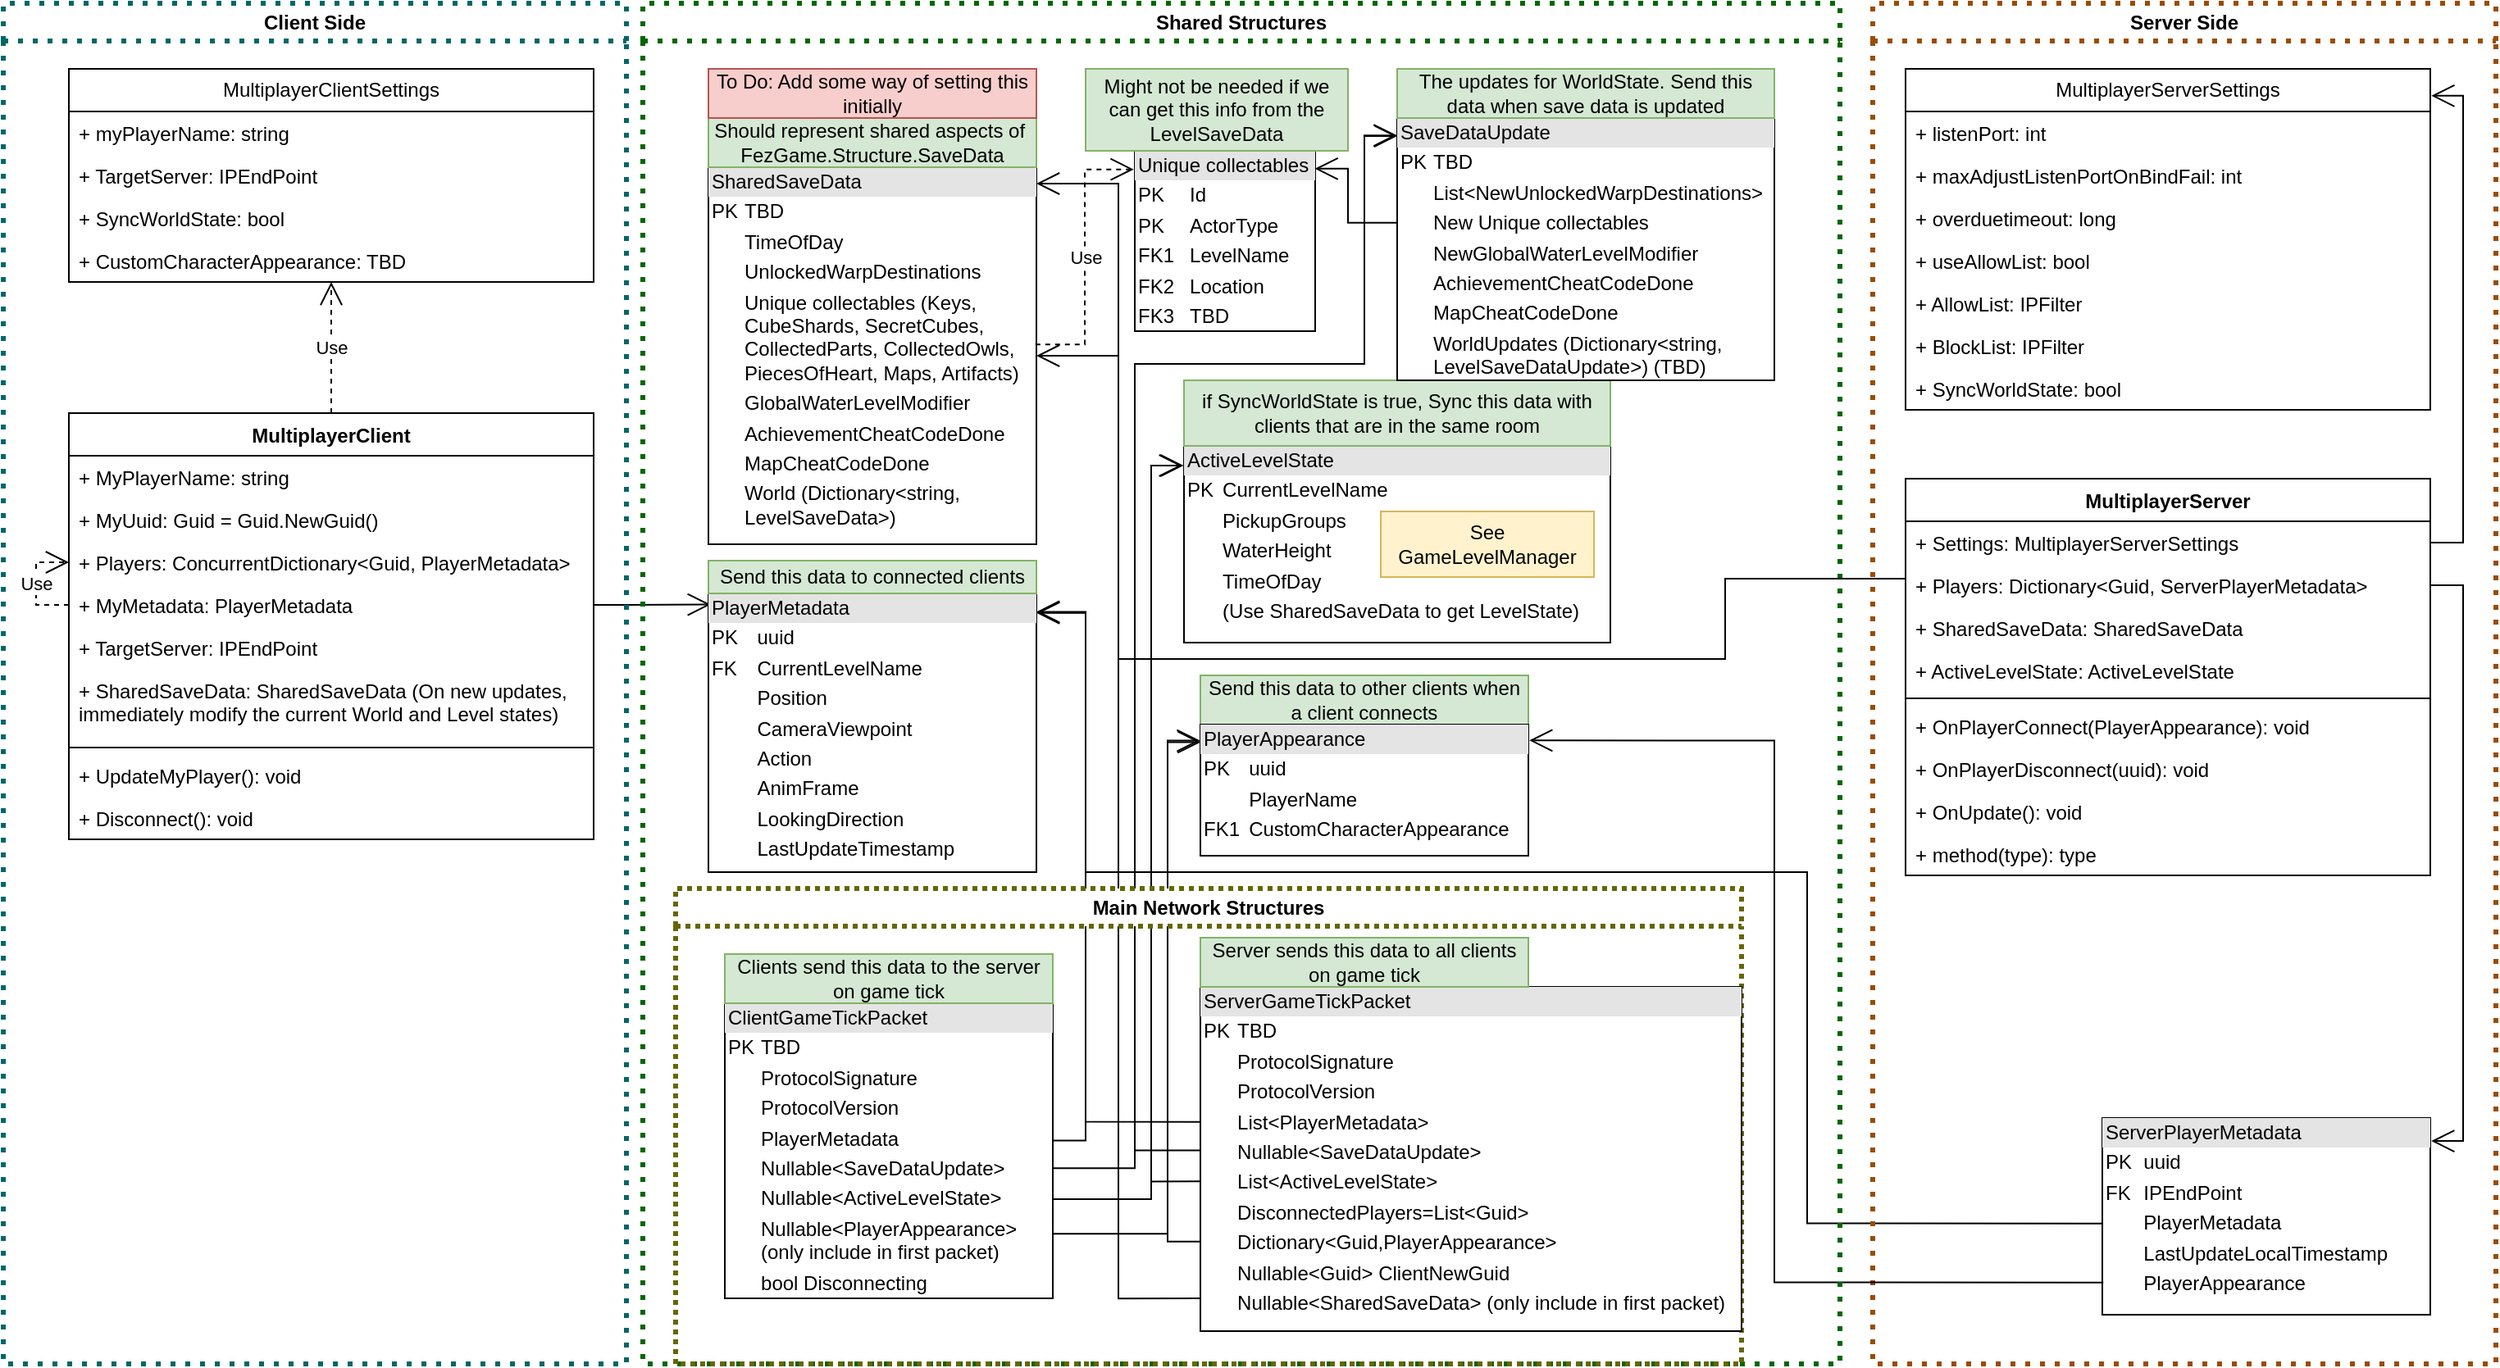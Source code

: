 <mxfile version="24.7.17">
  <diagram id="0-7Qm0cGNNnwY8iMT89a" name="Data Layout">
    <mxGraphModel dx="501" dy="349" grid="1" gridSize="10" guides="1" tooltips="1" connect="1" arrows="1" fold="1" page="1" pageScale="1" pageWidth="1100" pageHeight="850" math="0" shadow="0">
      <root>
        <mxCell id="0" />
        <mxCell id="1" parent="0" />
        <mxCell id="KzBRDtOJgjtY7-ivDXEG-3" value="" style="endArrow=open;endFill=1;endSize=12;html=1;rounded=0;entryX=1;entryY=0.066;entryDx=0;entryDy=0;entryPerimeter=0;exitX=0.001;exitY=0.536;exitDx=0;exitDy=0;exitPerimeter=0;edgeStyle=orthogonalEdgeStyle;" parent="1" source="KzBRDtOJgjtY7-ivDXEG-2" target="KzBRDtOJgjtY7-ivDXEG-1" edge="1">
          <mxGeometry width="160" relative="1" as="geometry">
            <mxPoint x="604" y="464" as="sourcePoint" />
            <mxPoint x="780" y="400" as="targetPoint" />
            <Array as="points">
              <mxPoint x="1110" y="754" />
              <mxPoint x="1110" y="540" />
              <mxPoint x="670" y="540" />
              <mxPoint x="670" y="381" />
            </Array>
          </mxGeometry>
        </mxCell>
        <mxCell id="KzBRDtOJgjtY7-ivDXEG-14" value="" style="endArrow=open;endFill=1;endSize=12;html=1;rounded=0;exitX=1;exitY=0.5;exitDx=0;exitDy=0;entryX=0.007;entryY=0.04;entryDx=0;entryDy=0;entryPerimeter=0;" parent="1" source="4qymHgG-RHxKKIISKwvI-11" target="KzBRDtOJgjtY7-ivDXEG-1" edge="1">
          <mxGeometry width="160" relative="1" as="geometry">
            <mxPoint x="250" y="680" as="sourcePoint" />
            <mxPoint x="410" y="680" as="targetPoint" />
          </mxGeometry>
        </mxCell>
        <mxCell id="tJqg2NbDP2f-t8pP_g2x-20" value="Client Side" style="swimlane;whiteSpace=wrap;html=1;strokeColor=#006666;dashed=1;dashPattern=1 2;strokeWidth=3;" parent="1" vertex="1">
          <mxGeometry x="10" y="10" width="380" height="830" as="geometry" />
        </mxCell>
        <mxCell id="KzBRDtOJgjtY7-ivDXEG-23" value="MultiplayerClientSettings" style="swimlane;fontStyle=0;childLayout=stackLayout;horizontal=1;startSize=26;fillColor=none;horizontalStack=0;resizeParent=1;resizeParentMax=0;resizeLast=0;collapsible=1;marginBottom=0;whiteSpace=wrap;html=1;" parent="tJqg2NbDP2f-t8pP_g2x-20" vertex="1">
          <mxGeometry x="40" y="40" width="320" height="130" as="geometry" />
        </mxCell>
        <mxCell id="KzBRDtOJgjtY7-ivDXEG-24" value="+ myPlayerName: string" style="text;strokeColor=none;fillColor=none;align=left;verticalAlign=top;spacingLeft=4;spacingRight=4;overflow=hidden;rotatable=0;points=[[0,0.5],[1,0.5]];portConstraint=eastwest;whiteSpace=wrap;html=1;" parent="KzBRDtOJgjtY7-ivDXEG-23" vertex="1">
          <mxGeometry y="26" width="320" height="26" as="geometry" />
        </mxCell>
        <mxCell id="tJqg2NbDP2f-t8pP_g2x-1" value="+ TargetServer: IPEndPoint" style="text;strokeColor=none;fillColor=none;align=left;verticalAlign=top;spacingLeft=4;spacingRight=4;overflow=hidden;rotatable=0;points=[[0,0.5],[1,0.5]];portConstraint=eastwest;whiteSpace=wrap;html=1;" parent="KzBRDtOJgjtY7-ivDXEG-23" vertex="1">
          <mxGeometry y="52" width="320" height="26" as="geometry" />
        </mxCell>
        <mxCell id="KzBRDtOJgjtY7-ivDXEG-25" value="+ SyncWorldState: bool" style="text;strokeColor=none;fillColor=none;align=left;verticalAlign=top;spacingLeft=4;spacingRight=4;overflow=hidden;rotatable=0;points=[[0,0.5],[1,0.5]];portConstraint=eastwest;whiteSpace=wrap;html=1;" parent="KzBRDtOJgjtY7-ivDXEG-23" vertex="1">
          <mxGeometry y="78" width="320" height="26" as="geometry" />
        </mxCell>
        <mxCell id="bTxD3vcJfoNQiw2K7kQ5-5" value="+ CustomCharacterAppearance: TBD" style="text;strokeColor=none;fillColor=none;align=left;verticalAlign=top;spacingLeft=4;spacingRight=4;overflow=hidden;rotatable=0;points=[[0,0.5],[1,0.5]];portConstraint=eastwest;whiteSpace=wrap;html=1;" parent="KzBRDtOJgjtY7-ivDXEG-23" vertex="1">
          <mxGeometry y="104" width="320" height="26" as="geometry" />
        </mxCell>
        <mxCell id="KzBRDtOJgjtY7-ivDXEG-26" value="Use" style="endArrow=open;endSize=12;dashed=1;html=1;rounded=0;" parent="tJqg2NbDP2f-t8pP_g2x-20" source="4qymHgG-RHxKKIISKwvI-4" target="KzBRDtOJgjtY7-ivDXEG-23" edge="1">
          <mxGeometry width="160" relative="1" as="geometry">
            <mxPoint x="420" y="432" as="sourcePoint" />
            <mxPoint x="580" y="432" as="targetPoint" />
          </mxGeometry>
        </mxCell>
        <mxCell id="4qymHgG-RHxKKIISKwvI-4" value="MultiplayerClient" style="swimlane;fontStyle=1;align=center;verticalAlign=top;childLayout=stackLayout;horizontal=1;startSize=26;horizontalStack=0;resizeParent=1;resizeParentMax=0;resizeLast=0;collapsible=1;marginBottom=0;whiteSpace=wrap;html=1;" parent="tJqg2NbDP2f-t8pP_g2x-20" vertex="1">
          <mxGeometry x="40" y="250" width="320" height="260" as="geometry" />
        </mxCell>
        <mxCell id="KzBRDtOJgjtY7-ivDXEG-12" value="+ MyPlayerName: string" style="text;strokeColor=none;fillColor=none;align=left;verticalAlign=top;spacingLeft=4;spacingRight=4;overflow=hidden;rotatable=0;points=[[0,0.5],[1,0.5]];portConstraint=eastwest;whiteSpace=wrap;html=1;" parent="4qymHgG-RHxKKIISKwvI-4" vertex="1">
          <mxGeometry y="26" width="320" height="26" as="geometry" />
        </mxCell>
        <mxCell id="4qymHgG-RHxKKIISKwvI-9" value="+ MyUuid: Guid = Guid.NewGuid()" style="text;strokeColor=none;fillColor=none;align=left;verticalAlign=top;spacingLeft=4;spacingRight=4;overflow=hidden;rotatable=0;points=[[0,0.5],[1,0.5]];portConstraint=eastwest;whiteSpace=wrap;html=1;" parent="4qymHgG-RHxKKIISKwvI-4" vertex="1">
          <mxGeometry y="52" width="320" height="26" as="geometry" />
        </mxCell>
        <mxCell id="KzBRDtOJgjtY7-ivDXEG-10" value="+ Players: ConcurrentDictionary&amp;lt;Guid, PlayerMetadata&amp;gt;" style="text;strokeColor=none;fillColor=none;align=left;verticalAlign=top;spacingLeft=4;spacingRight=4;overflow=hidden;rotatable=0;points=[[0,0.5],[1,0.5]];portConstraint=eastwest;whiteSpace=wrap;html=1;" parent="4qymHgG-RHxKKIISKwvI-4" vertex="1">
          <mxGeometry y="78" width="320" height="26" as="geometry" />
        </mxCell>
        <mxCell id="4qymHgG-RHxKKIISKwvI-11" value="+ MyMetadata: PlayerMetadata" style="text;strokeColor=none;fillColor=none;align=left;verticalAlign=top;spacingLeft=4;spacingRight=4;overflow=hidden;rotatable=0;points=[[0,0.5],[1,0.5]];portConstraint=eastwest;whiteSpace=wrap;html=1;" parent="4qymHgG-RHxKKIISKwvI-4" vertex="1">
          <mxGeometry y="104" width="320" height="26" as="geometry" />
        </mxCell>
        <mxCell id="4qymHgG-RHxKKIISKwvI-12" value="Use" style="endArrow=open;endSize=12;dashed=1;html=1;rounded=0;exitX=0;exitY=0.5;exitDx=0;exitDy=0;edgeStyle=elbowEdgeStyle;" parent="4qymHgG-RHxKKIISKwvI-4" source="4qymHgG-RHxKKIISKwvI-11" target="KzBRDtOJgjtY7-ivDXEG-10" edge="1">
          <mxGeometry width="160" relative="1" as="geometry">
            <mxPoint x="20" y="139.5" as="sourcePoint" />
            <mxPoint x="-10" y="114.5" as="targetPoint" />
            <Array as="points">
              <mxPoint x="-20" y="108" />
            </Array>
          </mxGeometry>
        </mxCell>
        <mxCell id="KzBRDtOJgjtY7-ivDXEG-11" value="+ TargetServer: IPEndPoint" style="text;strokeColor=none;fillColor=none;align=left;verticalAlign=top;spacingLeft=4;spacingRight=4;overflow=hidden;rotatable=0;points=[[0,0.5],[1,0.5]];portConstraint=eastwest;whiteSpace=wrap;html=1;" parent="4qymHgG-RHxKKIISKwvI-4" vertex="1">
          <mxGeometry y="130" width="320" height="26" as="geometry" />
        </mxCell>
        <mxCell id="THr8TfoCkKgoIExO813C-10" value="+ SharedSaveData: SharedSaveData (On new updates, immediately modify the current World and Level states)" style="text;strokeColor=none;fillColor=none;align=left;verticalAlign=top;spacingLeft=4;spacingRight=4;overflow=hidden;rotatable=0;points=[[0,0.5],[1,0.5]];portConstraint=eastwest;whiteSpace=wrap;html=1;" parent="4qymHgG-RHxKKIISKwvI-4" vertex="1">
          <mxGeometry y="156" width="320" height="44" as="geometry" />
        </mxCell>
        <mxCell id="4qymHgG-RHxKKIISKwvI-6" value="" style="line;strokeWidth=1;fillColor=none;align=left;verticalAlign=middle;spacingTop=-1;spacingLeft=3;spacingRight=3;rotatable=0;labelPosition=right;points=[];portConstraint=eastwest;strokeColor=inherit;" parent="4qymHgG-RHxKKIISKwvI-4" vertex="1">
          <mxGeometry y="200" width="320" height="8" as="geometry" />
        </mxCell>
        <mxCell id="4qymHgG-RHxKKIISKwvI-7" value="+ UpdateMyPlayer(): void" style="text;strokeColor=none;fillColor=none;align=left;verticalAlign=top;spacingLeft=4;spacingRight=4;overflow=hidden;rotatable=0;points=[[0,0.5],[1,0.5]];portConstraint=eastwest;whiteSpace=wrap;html=1;" parent="4qymHgG-RHxKKIISKwvI-4" vertex="1">
          <mxGeometry y="208" width="320" height="26" as="geometry" />
        </mxCell>
        <mxCell id="4qymHgG-RHxKKIISKwvI-8" value="+ Disconnect(): void" style="text;strokeColor=none;fillColor=none;align=left;verticalAlign=top;spacingLeft=4;spacingRight=4;overflow=hidden;rotatable=0;points=[[0,0.5],[1,0.5]];portConstraint=eastwest;whiteSpace=wrap;html=1;" parent="4qymHgG-RHxKKIISKwvI-4" vertex="1">
          <mxGeometry y="234" width="320" height="26" as="geometry" />
        </mxCell>
        <mxCell id="tJqg2NbDP2f-t8pP_g2x-21" value="Server Side" style="swimlane;whiteSpace=wrap;html=1;dashed=1;strokeWidth=3;perimeterSpacing=0;strokeColor=#994C00;dashPattern=1 2;" parent="1" vertex="1">
          <mxGeometry x="1150" y="10" width="380" height="830" as="geometry" />
        </mxCell>
        <mxCell id="KzBRDtOJgjtY7-ivDXEG-2" value="&lt;div style=&quot;box-sizing:border-box;width:100%;background:#e4e4e4;padding:2px;&quot;&gt;ServerPlayerMetadata&lt;/div&gt;&lt;table style=&quot;width:100%;font-size:1em;&quot; cellpadding=&quot;2&quot; cellspacing=&quot;0&quot;&gt;&lt;tbody&gt;&lt;tr&gt;&lt;td&gt;PK&lt;/td&gt;&lt;td&gt;uuid&lt;/td&gt;&lt;/tr&gt;&lt;tr&gt;&lt;td&gt;FK&lt;/td&gt;&lt;td&gt;IPEndPoint&lt;br&gt;&lt;/td&gt;&lt;/tr&gt;&lt;tr&gt;&lt;td&gt;&lt;br&gt;&lt;/td&gt;&lt;td&gt;PlayerMetadata&lt;br&gt;&lt;/td&gt;&lt;/tr&gt;&lt;tr&gt;&lt;td&gt;&lt;br&gt;&lt;/td&gt;&lt;td&gt;LastUpdateLocalTimestamp&lt;br&gt;&lt;/td&gt;&lt;/tr&gt;&lt;tr&gt;&lt;td&gt;&lt;br&gt;&lt;/td&gt;&lt;td&gt;PlayerAppearance&lt;/td&gt;&lt;/tr&gt;&lt;/tbody&gt;&lt;/table&gt;" style="verticalAlign=top;align=left;overflow=fill;html=1;whiteSpace=wrap;" parent="tJqg2NbDP2f-t8pP_g2x-21" vertex="1">
          <mxGeometry x="140" y="680" width="200" height="120" as="geometry" />
        </mxCell>
        <mxCell id="KzBRDtOJgjtY7-ivDXEG-13" value="" style="endArrow=open;endFill=1;endSize=12;html=1;rounded=0;exitX=1;exitY=0.5;exitDx=0;exitDy=0;entryX=1.003;entryY=0.117;entryDx=0;entryDy=0;entryPerimeter=0;edgeStyle=elbowEdgeStyle;" parent="tJqg2NbDP2f-t8pP_g2x-21" source="KzBRDtOJgjtY7-ivDXEG-7" target="KzBRDtOJgjtY7-ivDXEG-2" edge="1">
          <mxGeometry width="160" relative="1" as="geometry">
            <mxPoint x="-290" y="660" as="sourcePoint" />
            <mxPoint x="-130" y="660" as="targetPoint" />
            <Array as="points">
              <mxPoint x="360" y="460" />
            </Array>
          </mxGeometry>
        </mxCell>
        <mxCell id="KzBRDtOJgjtY7-ivDXEG-15" value="MultiplayerServerSettings" style="swimlane;fontStyle=0;childLayout=stackLayout;horizontal=1;startSize=26;fillColor=none;horizontalStack=0;resizeParent=1;resizeParentMax=0;resizeLast=0;collapsible=1;marginBottom=0;whiteSpace=wrap;html=1;" parent="tJqg2NbDP2f-t8pP_g2x-21" vertex="1">
          <mxGeometry x="20" y="40" width="320" height="208" as="geometry" />
        </mxCell>
        <mxCell id="KzBRDtOJgjtY7-ivDXEG-16" value="+ listenPort: int" style="text;strokeColor=none;fillColor=none;align=left;verticalAlign=top;spacingLeft=4;spacingRight=4;overflow=hidden;rotatable=0;points=[[0,0.5],[1,0.5]];portConstraint=eastwest;whiteSpace=wrap;html=1;" parent="KzBRDtOJgjtY7-ivDXEG-15" vertex="1">
          <mxGeometry y="26" width="320" height="26" as="geometry" />
        </mxCell>
        <mxCell id="KzBRDtOJgjtY7-ivDXEG-17" value="+ maxAdjustListenPortOnBindFail: int" style="text;strokeColor=none;fillColor=none;align=left;verticalAlign=top;spacingLeft=4;spacingRight=4;overflow=hidden;rotatable=0;points=[[0,0.5],[1,0.5]];portConstraint=eastwest;whiteSpace=wrap;html=1;" parent="KzBRDtOJgjtY7-ivDXEG-15" vertex="1">
          <mxGeometry y="52" width="320" height="26" as="geometry" />
        </mxCell>
        <mxCell id="KzBRDtOJgjtY7-ivDXEG-18" value="+ overduetimeout: long" style="text;strokeColor=none;fillColor=none;align=left;verticalAlign=top;spacingLeft=4;spacingRight=4;overflow=hidden;rotatable=0;points=[[0,0.5],[1,0.5]];portConstraint=eastwest;whiteSpace=wrap;html=1;" parent="KzBRDtOJgjtY7-ivDXEG-15" vertex="1">
          <mxGeometry y="78" width="320" height="26" as="geometry" />
        </mxCell>
        <mxCell id="KzBRDtOJgjtY7-ivDXEG-19" value="+ useAllowList: bool" style="text;strokeColor=none;fillColor=none;align=left;verticalAlign=top;spacingLeft=4;spacingRight=4;overflow=hidden;rotatable=0;points=[[0,0.5],[1,0.5]];portConstraint=eastwest;whiteSpace=wrap;html=1;" parent="KzBRDtOJgjtY7-ivDXEG-15" vertex="1">
          <mxGeometry y="104" width="320" height="26" as="geometry" />
        </mxCell>
        <mxCell id="KzBRDtOJgjtY7-ivDXEG-20" value="+ AllowList: IPFilter" style="text;strokeColor=none;fillColor=none;align=left;verticalAlign=top;spacingLeft=4;spacingRight=4;overflow=hidden;rotatable=0;points=[[0,0.5],[1,0.5]];portConstraint=eastwest;whiteSpace=wrap;html=1;" parent="KzBRDtOJgjtY7-ivDXEG-15" vertex="1">
          <mxGeometry y="130" width="320" height="26" as="geometry" />
        </mxCell>
        <mxCell id="KzBRDtOJgjtY7-ivDXEG-21" value="+ BlockList: IPFilter" style="text;strokeColor=none;fillColor=none;align=left;verticalAlign=top;spacingLeft=4;spacingRight=4;overflow=hidden;rotatable=0;points=[[0,0.5],[1,0.5]];portConstraint=eastwest;whiteSpace=wrap;html=1;" parent="KzBRDtOJgjtY7-ivDXEG-15" vertex="1">
          <mxGeometry y="156" width="320" height="26" as="geometry" />
        </mxCell>
        <mxCell id="bTxD3vcJfoNQiw2K7kQ5-2" value="+ SyncWorldState: bool" style="text;strokeColor=none;fillColor=none;align=left;verticalAlign=top;spacingLeft=4;spacingRight=4;overflow=hidden;rotatable=0;points=[[0,0.5],[1,0.5]];portConstraint=eastwest;whiteSpace=wrap;html=1;" parent="KzBRDtOJgjtY7-ivDXEG-15" vertex="1">
          <mxGeometry y="182" width="320" height="26" as="geometry" />
        </mxCell>
        <mxCell id="KzBRDtOJgjtY7-ivDXEG-22" value="" style="endArrow=open;endFill=1;endSize=12;html=1;rounded=0;entryX=1.002;entryY=0.079;entryDx=0;entryDy=0;entryPerimeter=0;exitX=1;exitY=0.5;exitDx=0;exitDy=0;edgeStyle=elbowEdgeStyle;" parent="tJqg2NbDP2f-t8pP_g2x-21" source="KzBRDtOJgjtY7-ivDXEG-6" target="KzBRDtOJgjtY7-ivDXEG-15" edge="1">
          <mxGeometry width="160" relative="1" as="geometry">
            <mxPoint x="-520" y="260" as="sourcePoint" />
            <mxPoint x="-360" y="260" as="targetPoint" />
            <Array as="points">
              <mxPoint x="360" y="170" />
            </Array>
          </mxGeometry>
        </mxCell>
        <mxCell id="tJqg2NbDP2f-t8pP_g2x-13" value="MultiplayerServer" style="swimlane;fontStyle=1;align=center;verticalAlign=top;childLayout=stackLayout;horizontal=1;startSize=26;horizontalStack=0;resizeParent=1;resizeParentMax=0;resizeLast=0;collapsible=1;marginBottom=0;whiteSpace=wrap;html=1;" parent="tJqg2NbDP2f-t8pP_g2x-21" vertex="1">
          <mxGeometry x="20" y="290" width="320" height="242" as="geometry" />
        </mxCell>
        <mxCell id="KzBRDtOJgjtY7-ivDXEG-6" value="+ Settings: MultiplayerServerSettings" style="text;strokeColor=none;fillColor=none;align=left;verticalAlign=top;spacingLeft=4;spacingRight=4;overflow=hidden;rotatable=0;points=[[0,0.5],[1,0.5]];portConstraint=eastwest;whiteSpace=wrap;html=1;" parent="tJqg2NbDP2f-t8pP_g2x-13" vertex="1">
          <mxGeometry y="26" width="320" height="26" as="geometry" />
        </mxCell>
        <mxCell id="KzBRDtOJgjtY7-ivDXEG-7" value="+ Players: Dictionary&amp;lt;Guid, ServerPlayerMetadata&amp;gt;" style="text;strokeColor=none;fillColor=none;align=left;verticalAlign=top;spacingLeft=4;spacingRight=4;overflow=hidden;rotatable=0;points=[[0,0.5],[1,0.5]];portConstraint=eastwest;whiteSpace=wrap;html=1;" parent="tJqg2NbDP2f-t8pP_g2x-13" vertex="1">
          <mxGeometry y="52" width="320" height="26" as="geometry" />
        </mxCell>
        <mxCell id="tJqg2NbDP2f-t8pP_g2x-14" value="+ SharedSaveData: SharedSaveData" style="text;strokeColor=none;fillColor=none;align=left;verticalAlign=top;spacingLeft=4;spacingRight=4;overflow=hidden;rotatable=0;points=[[0,0.5],[1,0.5]];portConstraint=eastwest;whiteSpace=wrap;html=1;" parent="tJqg2NbDP2f-t8pP_g2x-13" vertex="1">
          <mxGeometry y="78" width="320" height="26" as="geometry" />
        </mxCell>
        <mxCell id="THr8TfoCkKgoIExO813C-12" value="+ ActiveLevelState: ActiveLevelState" style="text;strokeColor=none;fillColor=none;align=left;verticalAlign=top;spacingLeft=4;spacingRight=4;overflow=hidden;rotatable=0;points=[[0,0.5],[1,0.5]];portConstraint=eastwest;whiteSpace=wrap;html=1;" parent="tJqg2NbDP2f-t8pP_g2x-13" vertex="1">
          <mxGeometry y="104" width="320" height="26" as="geometry" />
        </mxCell>
        <mxCell id="tJqg2NbDP2f-t8pP_g2x-15" value="" style="line;strokeWidth=1;fillColor=none;align=left;verticalAlign=middle;spacingTop=-1;spacingLeft=3;spacingRight=3;rotatable=0;labelPosition=right;points=[];portConstraint=eastwest;strokeColor=inherit;" parent="tJqg2NbDP2f-t8pP_g2x-13" vertex="1">
          <mxGeometry y="130" width="320" height="8" as="geometry" />
        </mxCell>
        <mxCell id="tJqg2NbDP2f-t8pP_g2x-17" value="+ OnPlayerConnect(PlayerAppearance): void" style="text;strokeColor=none;fillColor=none;align=left;verticalAlign=top;spacingLeft=4;spacingRight=4;overflow=hidden;rotatable=0;points=[[0,0.5],[1,0.5]];portConstraint=eastwest;whiteSpace=wrap;html=1;" parent="tJqg2NbDP2f-t8pP_g2x-13" vertex="1">
          <mxGeometry y="138" width="320" height="26" as="geometry" />
        </mxCell>
        <mxCell id="tJqg2NbDP2f-t8pP_g2x-18" value="+ OnPlayerDisconnect(uuid): void" style="text;strokeColor=none;fillColor=none;align=left;verticalAlign=top;spacingLeft=4;spacingRight=4;overflow=hidden;rotatable=0;points=[[0,0.5],[1,0.5]];portConstraint=eastwest;whiteSpace=wrap;html=1;" parent="tJqg2NbDP2f-t8pP_g2x-13" vertex="1">
          <mxGeometry y="164" width="320" height="26" as="geometry" />
        </mxCell>
        <mxCell id="tJqg2NbDP2f-t8pP_g2x-22" value="+ OnUpdate(): void" style="text;strokeColor=none;fillColor=none;align=left;verticalAlign=top;spacingLeft=4;spacingRight=4;overflow=hidden;rotatable=0;points=[[0,0.5],[1,0.5]];portConstraint=eastwest;whiteSpace=wrap;html=1;" parent="tJqg2NbDP2f-t8pP_g2x-13" vertex="1">
          <mxGeometry y="190" width="320" height="26" as="geometry" />
        </mxCell>
        <mxCell id="tJqg2NbDP2f-t8pP_g2x-16" value="+ method(type): type" style="text;strokeColor=none;fillColor=none;align=left;verticalAlign=top;spacingLeft=4;spacingRight=4;overflow=hidden;rotatable=0;points=[[0,0.5],[1,0.5]];portConstraint=eastwest;whiteSpace=wrap;html=1;" parent="tJqg2NbDP2f-t8pP_g2x-13" vertex="1">
          <mxGeometry y="216" width="320" height="26" as="geometry" />
        </mxCell>
        <mxCell id="bTxD3vcJfoNQiw2K7kQ5-1" value="" style="endArrow=open;endFill=1;endSize=12;html=1;rounded=0;entryX=1.003;entryY=0.121;entryDx=0;entryDy=0;entryPerimeter=0;exitX=0.003;exitY=0.836;exitDx=0;exitDy=0;exitPerimeter=0;edgeStyle=orthogonalEdgeStyle;" parent="1" source="KzBRDtOJgjtY7-ivDXEG-2" target="tJqg2NbDP2f-t8pP_g2x-10" edge="1">
          <mxGeometry width="160" relative="1" as="geometry">
            <mxPoint x="820" y="680" as="sourcePoint" />
            <mxPoint x="659" y="510" as="targetPoint" />
            <Array as="points">
              <mxPoint x="1090" y="790" />
              <mxPoint x="1090" y="460" />
            </Array>
          </mxGeometry>
        </mxCell>
        <mxCell id="tJqg2NbDP2f-t8pP_g2x-19" value="Shared Structures" style="swimlane;whiteSpace=wrap;html=1;strokeColor=#006600;dashed=1;dashPattern=1 2;strokeWidth=3;glass=0;rounded=0;swimlaneLine=1;" parent="1" vertex="1">
          <mxGeometry x="400" y="10" width="730" height="830" as="geometry">
            <mxRectangle x="430" y="20" width="140" height="30" as="alternateBounds" />
          </mxGeometry>
        </mxCell>
        <mxCell id="KzBRDtOJgjtY7-ivDXEG-1" value="&lt;div style=&quot;box-sizing:border-box;width:100%;background:#e4e4e4;padding:2px;&quot;&gt;PlayerMetadata&lt;/div&gt;&lt;table style=&quot;width:100%;font-size:1em;&quot; cellpadding=&quot;2&quot; cellspacing=&quot;0&quot;&gt;&lt;tbody&gt;&lt;tr&gt;&lt;td&gt;PK&lt;/td&gt;&lt;td&gt;uuid&lt;/td&gt;&lt;/tr&gt;&lt;tr&gt;&lt;td&gt;FK&lt;/td&gt;&lt;td&gt;CurrentLevelName&lt;br&gt;&lt;/td&gt;&lt;/tr&gt;&lt;tr&gt;&lt;td&gt;&lt;br&gt;&lt;/td&gt;&lt;td&gt;Position&lt;br&gt;&lt;/td&gt;&lt;/tr&gt;&lt;tr&gt;&lt;td&gt;&lt;br&gt;&lt;/td&gt;&lt;td&gt;CameraViewpoint&lt;br&gt;&lt;/td&gt;&lt;/tr&gt;&lt;tr&gt;&lt;td&gt;&lt;br&gt;&lt;/td&gt;&lt;td&gt;Action&lt;br&gt;&lt;/td&gt;&lt;/tr&gt;&lt;tr&gt;&lt;td&gt;&lt;br&gt;&lt;/td&gt;&lt;td&gt;AnimFrame&lt;br&gt;&lt;/td&gt;&lt;/tr&gt;&lt;tr&gt;&lt;td&gt;&lt;br&gt;&lt;/td&gt;&lt;td&gt;LookingDirection&lt;br&gt;&lt;/td&gt;&lt;/tr&gt;&lt;tr&gt;&lt;td&gt;&lt;br&gt;&lt;/td&gt;&lt;td&gt;LastUpdateTimestamp&lt;br&gt;&lt;/td&gt;&lt;/tr&gt;&lt;/tbody&gt;&lt;/table&gt;" style="verticalAlign=top;align=left;overflow=fill;html=1;whiteSpace=wrap;" parent="tJqg2NbDP2f-t8pP_g2x-19" vertex="1">
          <mxGeometry x="40" y="360" width="200" height="170" as="geometry" />
        </mxCell>
        <mxCell id="KzBRDtOJgjtY7-ivDXEG-4" value="Send this data to connected clients" style="text;html=1;align=center;verticalAlign=middle;whiteSpace=wrap;rounded=0;fillColor=#d5e8d4;strokeColor=#82b366;" parent="tJqg2NbDP2f-t8pP_g2x-19" vertex="1">
          <mxGeometry x="40" y="340" width="200" height="20" as="geometry" />
        </mxCell>
        <mxCell id="4qymHgG-RHxKKIISKwvI-13" value="&lt;div style=&quot;box-sizing:border-box;width:100%;background:#e4e4e4;padding:2px;&quot;&gt;ActiveLevelState&lt;/div&gt;&lt;table style=&quot;width:100%;font-size:1em;&quot; cellpadding=&quot;2&quot; cellspacing=&quot;0&quot;&gt;&lt;tbody&gt;&lt;tr&gt;&lt;td&gt;PK&lt;/td&gt;&lt;td&gt;CurrentLevelName&lt;/td&gt;&lt;/tr&gt;&lt;tr&gt;&lt;td&gt;&lt;br&gt;&lt;/td&gt;&lt;td&gt;PickupGroups&lt;br&gt;&lt;/td&gt;&lt;/tr&gt;&lt;tr&gt;&lt;td&gt;&lt;br&gt;&lt;/td&gt;&lt;td&gt;WaterHeight&lt;br&gt;&lt;/td&gt;&lt;/tr&gt;&lt;tr&gt;&lt;td&gt;&lt;br&gt;&lt;/td&gt;&lt;td&gt;TimeOfDay&lt;br&gt;&lt;/td&gt;&lt;/tr&gt;&lt;tr&gt;&lt;td&gt;&lt;br&gt;&lt;/td&gt;&lt;td&gt;(Use SharedSaveData to get LevelState)&lt;/td&gt;&lt;/tr&gt;&lt;/tbody&gt;&lt;/table&gt;" style="verticalAlign=top;align=left;overflow=fill;html=1;whiteSpace=wrap;" parent="tJqg2NbDP2f-t8pP_g2x-19" vertex="1">
          <mxGeometry x="330" y="270" width="260" height="120" as="geometry" />
        </mxCell>
        <mxCell id="4qymHgG-RHxKKIISKwvI-14" value="if&amp;nbsp;&lt;span style=&quot;text-align: left;&quot;&gt;SyncWorldState&amp;nbsp;&lt;/span&gt;is true, Sync this data with clients that are in the same room" style="text;html=1;align=center;verticalAlign=middle;whiteSpace=wrap;rounded=0;fillColor=#d5e8d4;strokeColor=#82b366;" parent="tJqg2NbDP2f-t8pP_g2x-19" vertex="1">
          <mxGeometry x="330" y="230" width="260" height="40" as="geometry" />
        </mxCell>
        <mxCell id="4qymHgG-RHxKKIISKwvI-15" value="&lt;div style=&quot;box-sizing:border-box;width:100%;background:#e4e4e4;padding:2px;&quot;&gt;SaveDataUpdate&lt;/div&gt;&lt;table cellspacing=&quot;0&quot; cellpadding=&quot;2&quot; style=&quot;width:100%;font-size:1em;&quot;&gt;&lt;tbody&gt;&lt;tr&gt;&lt;td&gt;PK&lt;/td&gt;&lt;td&gt;TBD&lt;/td&gt;&lt;/tr&gt;&lt;tr&gt;&lt;td&gt;&lt;br&gt;&lt;/td&gt;&lt;td&gt;List&amp;lt;NewUnlockedWarpDestinations&amp;gt;&lt;/td&gt;&lt;/tr&gt;&lt;tr&gt;&lt;td&gt;&lt;br&gt;&lt;/td&gt;&lt;td&gt;New Unique collectables&lt;/td&gt;&lt;/tr&gt;&lt;tr&gt;&lt;td&gt;&lt;br&gt;&lt;/td&gt;&lt;td&gt;NewGlobalWaterLevelModifier&lt;br&gt;&lt;/td&gt;&lt;/tr&gt;&lt;tr&gt;&lt;td&gt;&lt;br&gt;&lt;/td&gt;&lt;td&gt;AchievementCheatCodeDone&lt;br&gt;&lt;/td&gt;&lt;/tr&gt;&lt;tr&gt;&lt;td&gt;&lt;br&gt;&lt;/td&gt;&lt;td&gt;MapCheatCodeDone&lt;br&gt;&lt;/td&gt;&lt;/tr&gt;&lt;tr&gt;&lt;td&gt;&lt;br&gt;&lt;/td&gt;&lt;td&gt;WorldUpdates (Dictionary&amp;lt;string, LevelSaveDataUpdate&amp;gt;) (TBD)&lt;br&gt;&lt;/td&gt;&lt;/tr&gt;&lt;/tbody&gt;&lt;/table&gt;" style="verticalAlign=top;align=left;overflow=fill;html=1;whiteSpace=wrap;" parent="tJqg2NbDP2f-t8pP_g2x-19" vertex="1">
          <mxGeometry x="460" y="70" width="230" height="160" as="geometry" />
        </mxCell>
        <mxCell id="4qymHgG-RHxKKIISKwvI-16" value="The updates for WorldState. Send this data when save data is updated" style="text;html=1;align=center;verticalAlign=middle;whiteSpace=wrap;rounded=0;fillColor=#d5e8d4;strokeColor=#82b366;" parent="tJqg2NbDP2f-t8pP_g2x-19" vertex="1">
          <mxGeometry x="460" y="40" width="230" height="30" as="geometry" />
        </mxCell>
        <mxCell id="7Khi5_YAd-gwPFn8Hj0F-7" value="" style="endArrow=open;endFill=1;endSize=12;html=1;rounded=0;exitX=0;exitY=0.74;exitDx=0;exitDy=0;edgeStyle=orthogonalEdgeStyle;entryX=0.001;entryY=0.134;entryDx=0;entryDy=0;entryPerimeter=0;exitPerimeter=0;" parent="tJqg2NbDP2f-t8pP_g2x-19" source="7Khi5_YAd-gwPFn8Hj0F-1" target="tJqg2NbDP2f-t8pP_g2x-10" edge="1">
          <mxGeometry width="160" relative="1" as="geometry">
            <mxPoint x="540" y="700" as="sourcePoint" />
            <mxPoint x="700" y="700" as="targetPoint" />
            <Array as="points">
              <mxPoint x="320" y="755" />
              <mxPoint x="320" y="451" />
            </Array>
          </mxGeometry>
        </mxCell>
        <mxCell id="7Khi5_YAd-gwPFn8Hj0F-9" value="" style="endArrow=open;endFill=1;endSize=12;html=1;rounded=0;exitX=0.001;exitY=0.565;exitDx=0;exitDy=0;exitPerimeter=0;entryX=-0.004;entryY=0.1;entryDx=0;entryDy=0;entryPerimeter=0;edgeStyle=orthogonalEdgeStyle;" parent="tJqg2NbDP2f-t8pP_g2x-19" source="7Khi5_YAd-gwPFn8Hj0F-1" target="4qymHgG-RHxKKIISKwvI-13" edge="1">
          <mxGeometry width="160" relative="1" as="geometry">
            <mxPoint x="260" y="740" as="sourcePoint" />
            <mxPoint x="420" y="740" as="targetPoint" />
            <Array as="points">
              <mxPoint x="310" y="719" />
              <mxPoint x="310" y="282" />
            </Array>
          </mxGeometry>
        </mxCell>
        <mxCell id="7Khi5_YAd-gwPFn8Hj0F-10" value="" style="endArrow=open;endFill=1;endSize=12;html=1;rounded=0;exitX=0;exitY=0.475;exitDx=0;exitDy=0;exitPerimeter=0;edgeStyle=orthogonalEdgeStyle;entryX=0;entryY=0.069;entryDx=0;entryDy=0;entryPerimeter=0;" parent="tJqg2NbDP2f-t8pP_g2x-19" source="7Khi5_YAd-gwPFn8Hj0F-1" target="4qymHgG-RHxKKIISKwvI-15" edge="1">
          <mxGeometry width="160" relative="1" as="geometry">
            <mxPoint x="270" y="750" as="sourcePoint" />
            <mxPoint x="330" y="80" as="targetPoint" />
            <Array as="points">
              <mxPoint x="300" y="700" />
              <mxPoint x="300" y="220" />
              <mxPoint x="440" y="220" />
              <mxPoint x="440" y="81" />
            </Array>
          </mxGeometry>
        </mxCell>
        <mxCell id="tJqg2NbDP2f-t8pP_g2x-3" value="Send this data to other clients when a client connects" style="text;html=1;align=center;verticalAlign=middle;whiteSpace=wrap;rounded=0;fillColor=#d5e8d4;strokeColor=#82b366;" parent="tJqg2NbDP2f-t8pP_g2x-19" vertex="1">
          <mxGeometry x="340" y="410" width="200" height="30" as="geometry" />
        </mxCell>
        <mxCell id="tJqg2NbDP2f-t8pP_g2x-10" value="&lt;div style=&quot;box-sizing:border-box;width:100%;background:#e4e4e4;padding:2px;&quot;&gt;PlayerAppearance&lt;/div&gt;&lt;table style=&quot;width:100%;font-size:1em;&quot; cellpadding=&quot;2&quot; cellspacing=&quot;0&quot;&gt;&lt;tbody&gt;&lt;tr&gt;&lt;td&gt;PK&lt;/td&gt;&lt;td&gt;uuid&lt;/td&gt;&lt;/tr&gt;&lt;tr&gt;&lt;td&gt;&lt;br&gt;&lt;/td&gt;&lt;td&gt;PlayerName&lt;/td&gt;&lt;/tr&gt;&lt;tr&gt;&lt;td&gt;FK1&lt;/td&gt;&lt;td&gt;CustomCharacterAppearance&lt;br&gt;&lt;/td&gt;&lt;/tr&gt;&lt;/tbody&gt;&lt;/table&gt;" style="verticalAlign=top;align=left;overflow=fill;html=1;whiteSpace=wrap;" parent="tJqg2NbDP2f-t8pP_g2x-19" vertex="1">
          <mxGeometry x="340" y="440" width="200" height="80" as="geometry" />
        </mxCell>
        <mxCell id="7Khi5_YAd-gwPFn8Hj0F-11" value="" style="endArrow=open;endFill=1;endSize=12;html=1;rounded=0;exitX=1.001;exitY=0.781;exitDx=0;exitDy=0;exitPerimeter=0;edgeStyle=orthogonalEdgeStyle;entryX=-0.001;entryY=0.122;entryDx=0;entryDy=0;entryPerimeter=0;" parent="tJqg2NbDP2f-t8pP_g2x-19" source="7Khi5_YAd-gwPFn8Hj0F-3" target="tJqg2NbDP2f-t8pP_g2x-10" edge="1">
          <mxGeometry width="160" relative="1" as="geometry">
            <mxPoint x="320" y="749.97" as="sourcePoint" />
            <mxPoint x="320" y="410.97" as="targetPoint" />
            <Array as="points">
              <mxPoint x="320" y="751" />
              <mxPoint x="320" y="450" />
            </Array>
          </mxGeometry>
        </mxCell>
        <mxCell id="7Khi5_YAd-gwPFn8Hj0F-12" value="" style="endArrow=open;endFill=1;endSize=12;html=1;rounded=0;exitX=1.001;exitY=0.664;exitDx=0;exitDy=0;exitPerimeter=0;entryX=-0.001;entryY=0.1;entryDx=0;entryDy=0;entryPerimeter=0;edgeStyle=orthogonalEdgeStyle;" parent="tJqg2NbDP2f-t8pP_g2x-19" source="7Khi5_YAd-gwPFn8Hj0F-3" target="4qymHgG-RHxKKIISKwvI-13" edge="1">
          <mxGeometry width="160" relative="1" as="geometry">
            <mxPoint x="350" y="711" as="sourcePoint" />
            <mxPoint x="349" y="250" as="targetPoint" />
            <Array as="points">
              <mxPoint x="310" y="730" />
              <mxPoint x="310" y="282" />
            </Array>
          </mxGeometry>
        </mxCell>
        <mxCell id="7Khi5_YAd-gwPFn8Hj0F-13" value="" style="endArrow=open;endFill=1;endSize=12;html=1;rounded=0;exitX=1.002;exitY=0.559;exitDx=0;exitDy=0;exitPerimeter=0;edgeStyle=orthogonalEdgeStyle;entryX=-0.001;entryY=0.066;entryDx=0;entryDy=0;entryPerimeter=0;" parent="tJqg2NbDP2f-t8pP_g2x-19" source="7Khi5_YAd-gwPFn8Hj0F-3" target="4qymHgG-RHxKKIISKwvI-15" edge="1">
          <mxGeometry width="160" relative="1" as="geometry">
            <mxPoint x="350" y="694" as="sourcePoint" />
            <mxPoint x="330" y="80" as="targetPoint" />
            <Array as="points">
              <mxPoint x="300" y="711" />
              <mxPoint x="300" y="220" />
              <mxPoint x="440" y="220" />
              <mxPoint x="440" y="81" />
            </Array>
          </mxGeometry>
        </mxCell>
        <mxCell id="7Khi5_YAd-gwPFn8Hj0F-14" value="" style="endArrow=open;endFill=1;endSize=12;html=1;rounded=0;exitX=1.001;exitY=0.465;exitDx=0;exitDy=0;exitPerimeter=0;entryX=1;entryY=0.07;entryDx=0;entryDy=0;entryPerimeter=0;edgeStyle=orthogonalEdgeStyle;" parent="tJqg2NbDP2f-t8pP_g2x-19" source="7Khi5_YAd-gwPFn8Hj0F-3" target="KzBRDtOJgjtY7-ivDXEG-1" edge="1">
          <mxGeometry width="160" relative="1" as="geometry">
            <mxPoint x="270" y="660" as="sourcePoint" />
            <mxPoint x="430" y="660" as="targetPoint" />
            <Array as="points">
              <mxPoint x="270" y="694" />
              <mxPoint x="270" y="372" />
            </Array>
          </mxGeometry>
        </mxCell>
        <mxCell id="7Khi5_YAd-gwPFn8Hj0F-15" value="" style="endArrow=open;endFill=1;endSize=12;html=1;rounded=0;entryX=1;entryY=0.068;entryDx=0;entryDy=0;entryPerimeter=0;edgeStyle=orthogonalEdgeStyle;exitX=0;exitY=0.392;exitDx=0;exitDy=0;exitPerimeter=0;" parent="tJqg2NbDP2f-t8pP_g2x-19" target="KzBRDtOJgjtY7-ivDXEG-1" edge="1" source="7Khi5_YAd-gwPFn8Hj0F-1">
          <mxGeometry width="160" relative="1" as="geometry">
            <mxPoint x="340" y="658" as="sourcePoint" />
            <mxPoint x="260" y="342" as="targetPoint" />
            <Array as="points">
              <mxPoint x="270" y="682" />
              <mxPoint x="270" y="372" />
            </Array>
          </mxGeometry>
        </mxCell>
        <mxCell id="7Khi5_YAd-gwPFn8Hj0F-16" value="&lt;div style=&quot;box-sizing:border-box;width:100%;background:#e4e4e4;padding:2px;&quot;&gt;SharedSaveData&lt;/div&gt;&lt;table style=&quot;width:100%;font-size:1em;&quot; cellpadding=&quot;2&quot; cellspacing=&quot;0&quot;&gt;&lt;tbody&gt;&lt;tr&gt;&lt;td&gt;PK&lt;/td&gt;&lt;td&gt;TBD&lt;/td&gt;&lt;/tr&gt;&lt;tr&gt;&lt;td&gt;&lt;br&gt;&lt;/td&gt;&lt;td&gt;TimeOfDay&lt;br&gt;&lt;/td&gt;&lt;/tr&gt;&lt;tr&gt;&lt;td&gt;&lt;br&gt;&lt;/td&gt;&lt;td&gt;UnlockedWarpDestinations&lt;/td&gt;&lt;/tr&gt;&lt;tr&gt;&lt;td&gt;&lt;br&gt;&lt;/td&gt;&lt;td&gt;Unique collectables (Keys, CubeShards, SecretCubes, CollectedParts, CollectedOwls, PiecesOfHeart, Maps, Artifacts)&lt;br&gt;&lt;/td&gt;&lt;/tr&gt;&lt;tr&gt;&lt;td&gt;&lt;br&gt;&lt;/td&gt;&lt;td&gt;GlobalWaterLevelModifier&lt;br&gt;&lt;/td&gt;&lt;/tr&gt;&lt;tr&gt;&lt;td&gt;&lt;br&gt;&lt;/td&gt;&lt;td&gt;AchievementCheatCodeDone&lt;br&gt;&lt;/td&gt;&lt;/tr&gt;&lt;tr&gt;&lt;td&gt;&lt;br&gt;&lt;/td&gt;&lt;td&gt;MapCheatCodeDone&lt;br&gt;&lt;/td&gt;&lt;/tr&gt;&lt;tr&gt;&lt;td&gt;&lt;br&gt;&lt;/td&gt;&lt;td&gt;World (Dictionary&amp;lt;string, LevelSaveData&amp;gt;)&lt;br&gt;&lt;/td&gt;&lt;/tr&gt;&lt;/tbody&gt;&lt;/table&gt;" style="verticalAlign=top;align=left;overflow=fill;html=1;whiteSpace=wrap;scroll;collapsible=0;resizeHeight=0;treeFolding=0;portConstraintRotation=0;container=0;noLabel=0;" parent="tJqg2NbDP2f-t8pP_g2x-19" vertex="1">
          <mxGeometry x="40" y="100" width="200" height="230" as="geometry">
            <mxRectangle x="40" y="110" width="200" height="230" as="alternateBounds" />
          </mxGeometry>
        </mxCell>
        <mxCell id="7Khi5_YAd-gwPFn8Hj0F-17" value="Should represent shared aspects of&amp;nbsp; FezGame.Structure.SaveData" style="text;html=1;align=center;verticalAlign=middle;whiteSpace=wrap;rounded=0;fillColor=#d5e8d4;strokeColor=#82b366;" parent="tJqg2NbDP2f-t8pP_g2x-19" vertex="1">
          <mxGeometry x="40" y="70" width="200" height="30" as="geometry" />
        </mxCell>
        <mxCell id="7Khi5_YAd-gwPFn8Hj0F-18" value="To Do: Add some way of setting this initially" style="text;html=1;align=center;verticalAlign=middle;whiteSpace=wrap;rounded=0;fillColor=#f8cecc;strokeColor=#b85450;" parent="tJqg2NbDP2f-t8pP_g2x-19" vertex="1">
          <mxGeometry x="40" y="40" width="200" height="30" as="geometry" />
        </mxCell>
        <mxCell id="7Khi5_YAd-gwPFn8Hj0F-19" value="" style="endArrow=open;endFill=1;endSize=12;html=1;rounded=0;exitX=0;exitY=0.905;exitDx=0;exitDy=0;exitPerimeter=0;edgeStyle=orthogonalEdgeStyle;" parent="tJqg2NbDP2f-t8pP_g2x-19" source="7Khi5_YAd-gwPFn8Hj0F-1" target="7Khi5_YAd-gwPFn8Hj0F-16" edge="1">
          <mxGeometry width="160" relative="1" as="geometry">
            <mxPoint x="350" y="731" as="sourcePoint" />
            <mxPoint x="350" y="431" as="targetPoint" />
            <Array as="points">
              <mxPoint x="290" y="790" />
              <mxPoint x="290" y="215" />
            </Array>
          </mxGeometry>
        </mxCell>
        <mxCell id="7Khi5_YAd-gwPFn8Hj0F-5" value="Main Network Structures" style="swimlane;whiteSpace=wrap;html=1;dashed=1;dashPattern=1 1;strokeWidth=3;strokeColor=#666600;" parent="tJqg2NbDP2f-t8pP_g2x-19" vertex="1">
          <mxGeometry x="20" y="540" width="650" height="290" as="geometry" />
        </mxCell>
        <mxCell id="7Khi5_YAd-gwPFn8Hj0F-3" value="&lt;div style=&quot;box-sizing:border-box;width:100%;background:#e4e4e4;padding:2px;&quot;&gt;ClientGameTickPacket&lt;/div&gt;&lt;table style=&quot;width:100%;font-size:1em;&quot; cellpadding=&quot;2&quot; cellspacing=&quot;0&quot;&gt;&lt;tbody&gt;&lt;tr&gt;&lt;td&gt;PK&lt;/td&gt;&lt;td&gt;TBD&lt;/td&gt;&lt;/tr&gt;&lt;tr&gt;&lt;td&gt;&lt;br&gt;&lt;/td&gt;&lt;td&gt;ProtocolSignature&lt;br&gt;&lt;/td&gt;&lt;/tr&gt;&lt;tr&gt;&lt;td&gt;&lt;br&gt;&lt;/td&gt;&lt;td&gt;ProtocolVersion&lt;br&gt;&lt;/td&gt;&lt;/tr&gt;&lt;tr&gt;&lt;td&gt;&lt;br&gt;&lt;/td&gt;&lt;td&gt;PlayerMetadata&lt;br&gt;&lt;/td&gt;&lt;/tr&gt;&lt;tr&gt;&lt;td&gt;&lt;br&gt;&lt;/td&gt;&lt;td&gt;Nullable&amp;lt;SaveDataUpdate&amp;gt;&lt;br&gt;&lt;/td&gt;&lt;/tr&gt;&lt;tr&gt;&lt;td&gt;&lt;br&gt;&lt;/td&gt;&lt;td&gt;Nullable&amp;lt;ActiveLevelState&amp;gt;&lt;br&gt;&lt;/td&gt;&lt;/tr&gt;&lt;tr&gt;&lt;td&gt;&lt;br&gt;&lt;/td&gt;&lt;td&gt;Nullable&amp;lt;PlayerAppearance&amp;gt; (only include in first packet)&lt;/td&gt;&lt;/tr&gt;&lt;tr&gt;&lt;td&gt;&lt;br&gt;&lt;/td&gt;&lt;td&gt;bool Disconnecting&lt;/td&gt;&lt;/tr&gt;&lt;/tbody&gt;&lt;/table&gt;" style="verticalAlign=top;align=left;overflow=fill;html=1;whiteSpace=wrap;" parent="7Khi5_YAd-gwPFn8Hj0F-5" vertex="1">
          <mxGeometry x="30" y="70" width="200" height="180" as="geometry" />
        </mxCell>
        <mxCell id="7Khi5_YAd-gwPFn8Hj0F-4" value="Clients send this data to the server on game tick" style="text;html=1;align=center;verticalAlign=middle;whiteSpace=wrap;rounded=0;fillColor=#d5e8d4;strokeColor=#82b366;" parent="7Khi5_YAd-gwPFn8Hj0F-5" vertex="1">
          <mxGeometry x="30" y="40" width="200" height="30" as="geometry" />
        </mxCell>
        <mxCell id="7Khi5_YAd-gwPFn8Hj0F-1" value="&lt;div style=&quot;box-sizing:border-box;width:100%;background:#e4e4e4;padding:2px;&quot;&gt;ServerGameTickPacket&lt;/div&gt;&lt;table style=&quot;width:100%;font-size:1em;&quot; cellpadding=&quot;2&quot; cellspacing=&quot;0&quot;&gt;&lt;tbody&gt;&lt;tr&gt;&lt;td&gt;PK&lt;/td&gt;&lt;td&gt;TBD&lt;/td&gt;&lt;/tr&gt;&lt;tr&gt;&lt;td&gt;&lt;br&gt;&lt;/td&gt;&lt;td&gt;ProtocolSignature&lt;br&gt;&lt;/td&gt;&lt;/tr&gt;&lt;tr&gt;&lt;td&gt;&lt;br&gt;&lt;/td&gt;&lt;td&gt;ProtocolVersion&lt;br&gt;&lt;/td&gt;&lt;/tr&gt;&lt;tr&gt;&lt;td&gt;&lt;br&gt;&lt;/td&gt;&lt;td&gt;List&amp;lt;PlayerMetadata&amp;gt;&lt;br&gt;&lt;/td&gt;&lt;/tr&gt;&lt;tr&gt;&lt;td&gt;&lt;br&gt;&lt;/td&gt;&lt;td&gt;Nullable&amp;lt;SaveDataUpdate&amp;gt;&lt;br&gt;&lt;/td&gt;&lt;/tr&gt;&lt;tr&gt;&lt;td&gt;&lt;br&gt;&lt;/td&gt;&lt;td&gt;List&amp;lt;ActiveLevelState&amp;gt;&lt;br&gt;&lt;/td&gt;&lt;/tr&gt;&lt;tr&gt;&lt;td&gt;&lt;br&gt;&lt;/td&gt;&lt;td&gt;DisconnectedPlayers=List&amp;lt;Guid&amp;gt;&lt;br&gt;&lt;/td&gt;&lt;/tr&gt;&lt;tr&gt;&lt;td&gt;&lt;br&gt;&lt;/td&gt;&lt;td&gt;Dictionary&amp;lt;Guid,PlayerAppearance&amp;gt;&lt;/td&gt;&lt;/tr&gt;&lt;tr&gt;&lt;td&gt;&lt;br&gt;&lt;/td&gt;&lt;td&gt;Nullable&amp;lt;Guid&amp;gt; ClientNewGuid&lt;br&gt;&lt;/td&gt;&lt;/tr&gt;&lt;tr&gt;&lt;td&gt;&lt;br&gt;&lt;/td&gt;&lt;td&gt;Nullable&amp;lt;SharedSaveData&amp;gt; (only include in first packet)&lt;/td&gt;&lt;/tr&gt;&lt;/tbody&gt;&lt;/table&gt;" style="verticalAlign=top;align=left;overflow=fill;html=1;whiteSpace=wrap;" parent="7Khi5_YAd-gwPFn8Hj0F-5" vertex="1">
          <mxGeometry x="320" y="60" width="330" height="210" as="geometry" />
        </mxCell>
        <mxCell id="7Khi5_YAd-gwPFn8Hj0F-2" value="Server sends this data to all clients on game tick" style="text;html=1;align=center;verticalAlign=middle;whiteSpace=wrap;rounded=0;fillColor=#d5e8d4;strokeColor=#82b366;" parent="7Khi5_YAd-gwPFn8Hj0F-5" vertex="1">
          <mxGeometry x="320" y="30" width="200" height="30" as="geometry" />
        </mxCell>
        <mxCell id="THr8TfoCkKgoIExO813C-2" value="See GameLevelManager" style="text;html=1;align=center;verticalAlign=middle;whiteSpace=wrap;rounded=0;fillColor=#fff2cc;strokeColor=#d6b656;rotation=0;" parent="tJqg2NbDP2f-t8pP_g2x-19" vertex="1">
          <mxGeometry x="450" y="310" width="130" height="40" as="geometry" />
        </mxCell>
        <mxCell id="THr8TfoCkKgoIExO813C-5" value="&lt;div style=&quot;box-sizing:border-box;width:100%;background:#e4e4e4;padding:2px;&quot;&gt;Unique collectables&lt;/div&gt;&lt;table cellspacing=&quot;0&quot; cellpadding=&quot;2&quot; style=&quot;width:100%;font-size:1em;&quot;&gt;&lt;tbody&gt;&lt;tr&gt;&lt;td&gt;PK&lt;/td&gt;&lt;td&gt;Id&lt;/td&gt;&lt;/tr&gt;&lt;tr&gt;&lt;td&gt;PK&lt;/td&gt;&lt;td&gt;ActorType&lt;/td&gt;&lt;/tr&gt;&lt;tr&gt;&lt;td&gt;FK1&lt;/td&gt;&lt;td&gt;LevelName&lt;/td&gt;&lt;/tr&gt;&lt;tr&gt;&lt;td&gt;FK2&lt;/td&gt;&lt;td&gt;Location&lt;/td&gt;&lt;/tr&gt;&lt;tr&gt;&lt;td&gt;FK3&lt;/td&gt;&lt;td&gt;TBD&lt;/td&gt;&lt;/tr&gt;&lt;/tbody&gt;&lt;/table&gt;" style="verticalAlign=top;align=left;overflow=fill;html=1;whiteSpace=wrap;" parent="tJqg2NbDP2f-t8pP_g2x-19" vertex="1">
          <mxGeometry x="300" y="90" width="110" height="110" as="geometry" />
        </mxCell>
        <mxCell id="THr8TfoCkKgoIExO813C-7" value="Use" style="endArrow=open;endSize=12;dashed=1;html=1;rounded=0;exitX=0.997;exitY=0.47;exitDx=0;exitDy=0;exitPerimeter=0;entryX=-0.006;entryY=0.103;entryDx=0;entryDy=0;entryPerimeter=0;edgeStyle=elbowEdgeStyle;" parent="tJqg2NbDP2f-t8pP_g2x-19" source="7Khi5_YAd-gwPFn8Hj0F-16" target="THr8TfoCkKgoIExO813C-5" edge="1">
          <mxGeometry width="160" relative="1" as="geometry">
            <mxPoint x="600" y="270" as="sourcePoint" />
            <mxPoint x="760" y="270" as="targetPoint" />
          </mxGeometry>
        </mxCell>
        <mxCell id="THr8TfoCkKgoIExO813C-8" value="" style="endArrow=open;endFill=1;endSize=12;html=1;rounded=0;exitX=-0.001;exitY=0.399;exitDx=0;exitDy=0;exitPerimeter=0;entryX=0.998;entryY=0.099;entryDx=0;entryDy=0;entryPerimeter=0;edgeStyle=elbowEdgeStyle;" parent="tJqg2NbDP2f-t8pP_g2x-19" source="4qymHgG-RHxKKIISKwvI-15" target="THr8TfoCkKgoIExO813C-5" edge="1">
          <mxGeometry width="160" relative="1" as="geometry">
            <mxPoint x="580" y="270" as="sourcePoint" />
            <mxPoint x="740" y="270" as="targetPoint" />
            <Array as="points">
              <mxPoint x="430" y="120" />
            </Array>
          </mxGeometry>
        </mxCell>
        <mxCell id="THr8TfoCkKgoIExO813C-9" value="Might not be needed if we can get this info from the LevelSaveData" style="text;html=1;align=center;verticalAlign=middle;whiteSpace=wrap;rounded=0;fillColor=#d5e8d4;strokeColor=#82b366;" parent="tJqg2NbDP2f-t8pP_g2x-19" vertex="1">
          <mxGeometry x="270" y="40" width="160" height="50" as="geometry" />
        </mxCell>
        <mxCell id="7Khi5_YAd-gwPFn8Hj0F-21" value="" style="endArrow=open;endFill=1;endSize=12;html=1;rounded=0;exitX=0;exitY=0.5;exitDx=0;exitDy=0;edgeStyle=orthogonalEdgeStyle;" parent="1" source="tJqg2NbDP2f-t8pP_g2x-14" target="7Khi5_YAd-gwPFn8Hj0F-16" edge="1">
          <mxGeometry width="160" relative="1" as="geometry">
            <mxPoint x="750" y="775" as="sourcePoint" />
            <mxPoint x="660" y="230" as="targetPoint" />
            <Array as="points">
              <mxPoint x="1170" y="361" />
              <mxPoint x="1060" y="361" />
              <mxPoint x="1060" y="410" />
              <mxPoint x="690" y="410" />
              <mxPoint x="690" y="120" />
            </Array>
          </mxGeometry>
        </mxCell>
      </root>
    </mxGraphModel>
  </diagram>
</mxfile>
